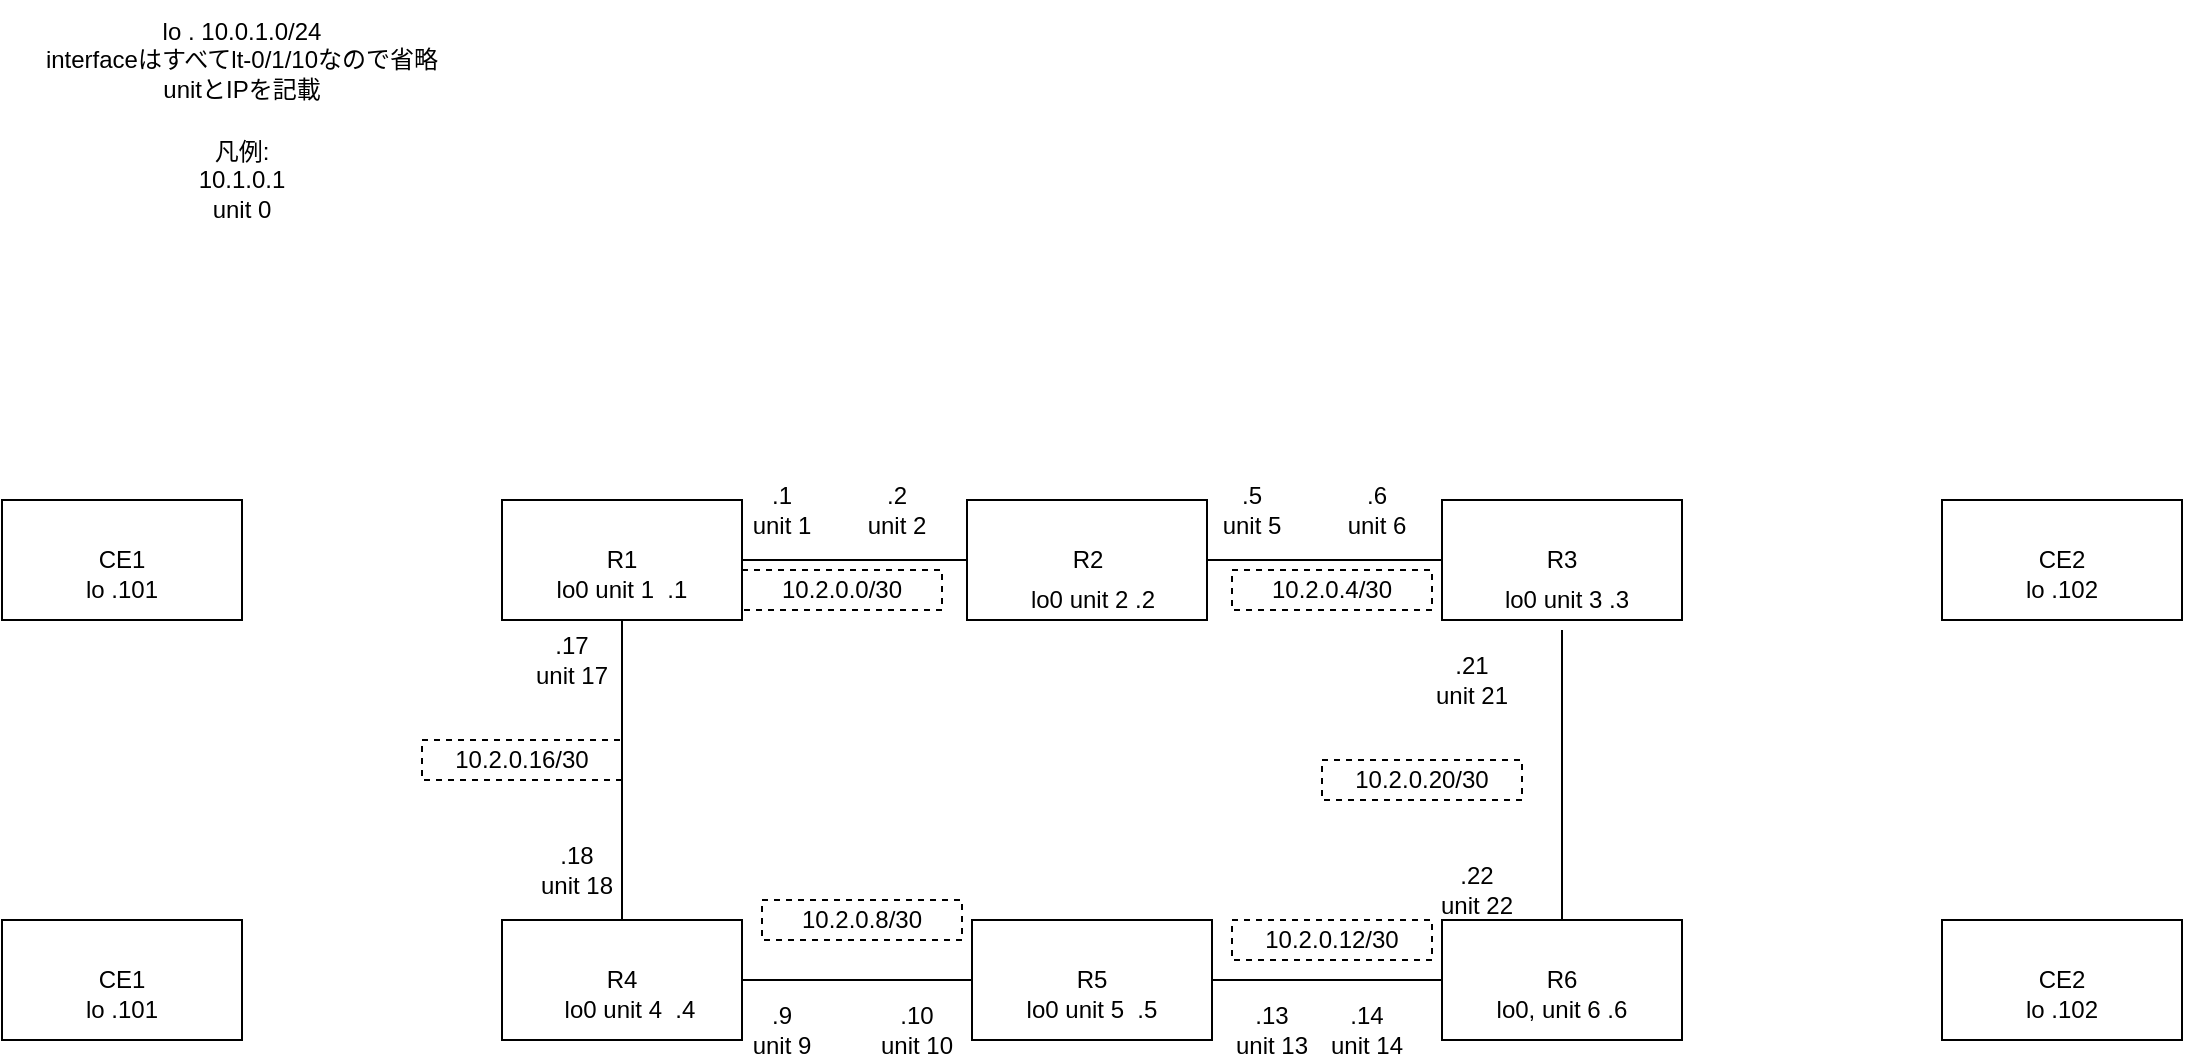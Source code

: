 <mxfile version="22.1.11" type="device">
  <diagram name="ページ1" id="0GTkpOpO7OopeRpnRRyq">
    <mxGraphModel dx="1378" dy="845" grid="1" gridSize="10" guides="1" tooltips="1" connect="1" arrows="1" fold="1" page="1" pageScale="1" pageWidth="1169" pageHeight="827" math="0" shadow="0">
      <root>
        <mxCell id="0" />
        <mxCell id="1" parent="0" />
        <mxCell id="ZURJ0r1R2V916WWdrKIT-2" value="CE1" style="rounded=0;whiteSpace=wrap;html=1;" vertex="1" parent="1">
          <mxGeometry x="10" y="610" width="120" height="60" as="geometry" />
        </mxCell>
        <mxCell id="sopoUnnTEJ3EenJI_9PH-1" value="CE1" style="rounded=0;whiteSpace=wrap;html=1;" parent="1" vertex="1">
          <mxGeometry x="10" y="400" width="120" height="60" as="geometry" />
        </mxCell>
        <mxCell id="sopoUnnTEJ3EenJI_9PH-2" value="CE2" style="rounded=0;whiteSpace=wrap;html=1;" parent="1" vertex="1">
          <mxGeometry x="980" y="400" width="120" height="60" as="geometry" />
        </mxCell>
        <mxCell id="sopoUnnTEJ3EenJI_9PH-3" value="R1" style="rounded=0;whiteSpace=wrap;html=1;" parent="1" vertex="1">
          <mxGeometry x="260" y="400" width="120" height="60" as="geometry" />
        </mxCell>
        <mxCell id="ZURJ0r1R2V916WWdrKIT-9" style="edgeStyle=orthogonalEdgeStyle;rounded=0;orthogonalLoop=1;jettySize=auto;html=1;exitX=1;exitY=0.5;exitDx=0;exitDy=0;entryX=0;entryY=0.5;entryDx=0;entryDy=0;endArrow=none;endFill=0;" edge="1" parent="1" source="sopoUnnTEJ3EenJI_9PH-4" target="ZURJ0r1R2V916WWdrKIT-5">
          <mxGeometry relative="1" as="geometry" />
        </mxCell>
        <mxCell id="sopoUnnTEJ3EenJI_9PH-4" value="R5" style="rounded=0;whiteSpace=wrap;html=1;" parent="1" vertex="1">
          <mxGeometry x="495" y="610" width="120" height="60" as="geometry" />
        </mxCell>
        <mxCell id="sopoUnnTEJ3EenJI_9PH-5" value="R2" style="rounded=0;whiteSpace=wrap;html=1;" parent="1" vertex="1">
          <mxGeometry x="492.5" y="400" width="120" height="60" as="geometry" />
        </mxCell>
        <mxCell id="sopoUnnTEJ3EenJI_9PH-6" value="R3" style="rounded=0;whiteSpace=wrap;html=1;" parent="1" vertex="1">
          <mxGeometry x="730" y="400" width="120" height="60" as="geometry" />
        </mxCell>
        <mxCell id="sopoUnnTEJ3EenJI_9PH-7" value="R4" style="rounded=0;whiteSpace=wrap;html=1;" parent="1" vertex="1">
          <mxGeometry x="260" y="610" width="120" height="60" as="geometry" />
        </mxCell>
        <mxCell id="sopoUnnTEJ3EenJI_9PH-8" value="" style="endArrow=none;html=1;rounded=0;entryX=0;entryY=0.5;entryDx=0;entryDy=0;exitX=1;exitY=0.5;exitDx=0;exitDy=0;" parent="1" source="sopoUnnTEJ3EenJI_9PH-3" target="sopoUnnTEJ3EenJI_9PH-5" edge="1">
          <mxGeometry width="50" height="50" relative="1" as="geometry">
            <mxPoint x="360" y="370" as="sourcePoint" />
            <mxPoint x="410" y="320" as="targetPoint" />
          </mxGeometry>
        </mxCell>
        <mxCell id="sopoUnnTEJ3EenJI_9PH-9" value="" style="endArrow=none;html=1;rounded=0;entryX=0.5;entryY=0;entryDx=0;entryDy=0;exitX=0.5;exitY=1;exitDx=0;exitDy=0;" parent="1" source="sopoUnnTEJ3EenJI_9PH-3" target="sopoUnnTEJ3EenJI_9PH-7" edge="1">
          <mxGeometry width="50" height="50" relative="1" as="geometry">
            <mxPoint x="340" y="514" as="sourcePoint" />
            <mxPoint x="460" y="414" as="targetPoint" />
          </mxGeometry>
        </mxCell>
        <mxCell id="sopoUnnTEJ3EenJI_9PH-10" value="" style="endArrow=none;html=1;rounded=0;exitX=1;exitY=0.5;exitDx=0;exitDy=0;entryX=0;entryY=0.5;entryDx=0;entryDy=0;" parent="1" source="sopoUnnTEJ3EenJI_9PH-5" target="sopoUnnTEJ3EenJI_9PH-6" edge="1">
          <mxGeometry width="50" height="50" relative="1" as="geometry">
            <mxPoint x="570" y="460" as="sourcePoint" />
            <mxPoint x="620" y="410" as="targetPoint" />
          </mxGeometry>
        </mxCell>
        <mxCell id="sopoUnnTEJ3EenJI_9PH-11" value="" style="endArrow=none;html=1;rounded=0;exitX=1;exitY=0.5;exitDx=0;exitDy=0;entryX=0;entryY=0.5;entryDx=0;entryDy=0;" parent="1" source="sopoUnnTEJ3EenJI_9PH-7" target="sopoUnnTEJ3EenJI_9PH-4" edge="1">
          <mxGeometry width="50" height="50" relative="1" as="geometry">
            <mxPoint x="570" y="460" as="sourcePoint" />
            <mxPoint x="620" y="410" as="targetPoint" />
          </mxGeometry>
        </mxCell>
        <mxCell id="sopoUnnTEJ3EenJI_9PH-15" value="lo0 unit 2 .2" style="text;html=1;strokeColor=none;fillColor=none;align=center;verticalAlign=middle;whiteSpace=wrap;rounded=0;" parent="1" vertex="1">
          <mxGeometry x="517.5" y="435" width="75" height="30" as="geometry" />
        </mxCell>
        <mxCell id="sopoUnnTEJ3EenJI_9PH-17" value="lo0 unit 4&amp;nbsp; .4" style="text;html=1;strokeColor=none;fillColor=none;align=center;verticalAlign=middle;whiteSpace=wrap;rounded=0;" parent="1" vertex="1">
          <mxGeometry x="280" y="640" width="87.5" height="30" as="geometry" />
        </mxCell>
        <mxCell id="sopoUnnTEJ3EenJI_9PH-18" value="lo0 unit 1&amp;nbsp; .1" style="text;html=1;strokeColor=none;fillColor=none;align=center;verticalAlign=middle;whiteSpace=wrap;rounded=0;" parent="1" vertex="1">
          <mxGeometry x="280" y="430" width="80" height="30" as="geometry" />
        </mxCell>
        <mxCell id="sopoUnnTEJ3EenJI_9PH-19" value="lo0 unit 5&amp;nbsp; .5" style="text;html=1;strokeColor=none;fillColor=none;align=center;verticalAlign=middle;whiteSpace=wrap;rounded=0;" parent="1" vertex="1">
          <mxGeometry x="510" y="640" width="90" height="30" as="geometry" />
        </mxCell>
        <mxCell id="sopoUnnTEJ3EenJI_9PH-20" value="lo .101" style="text;html=1;strokeColor=none;fillColor=none;align=center;verticalAlign=middle;whiteSpace=wrap;rounded=0;" parent="1" vertex="1">
          <mxGeometry x="40" y="430" width="60" height="30" as="geometry" />
        </mxCell>
        <mxCell id="sopoUnnTEJ3EenJI_9PH-21" value="lo .102" style="text;html=1;strokeColor=none;fillColor=none;align=center;verticalAlign=middle;whiteSpace=wrap;rounded=0;" parent="1" vertex="1">
          <mxGeometry x="1010" y="430" width="60" height="30" as="geometry" />
        </mxCell>
        <mxCell id="sopoUnnTEJ3EenJI_9PH-22" value="lo . 10.0.1.0/24&lt;br&gt;interfaceはすべてlt-0/1/10なので省略　unitとIPを記載" style="text;html=1;strokeColor=none;fillColor=none;align=center;verticalAlign=middle;whiteSpace=wrap;rounded=0;" parent="1" vertex="1">
          <mxGeometry x="30" y="150" width="200" height="60" as="geometry" />
        </mxCell>
        <mxCell id="sopoUnnTEJ3EenJI_9PH-23" value="凡例:&lt;br&gt;10.1.0.1&lt;br&gt;unit 0" style="text;html=1;strokeColor=none;fillColor=none;align=center;verticalAlign=middle;whiteSpace=wrap;rounded=0;" parent="1" vertex="1">
          <mxGeometry x="30" y="210" width="200" height="60" as="geometry" />
        </mxCell>
        <mxCell id="sopoUnnTEJ3EenJI_9PH-24" value="10.2.0.4/30" style="text;html=1;strokeColor=default;fillColor=none;align=center;verticalAlign=middle;whiteSpace=wrap;rounded=0;dashed=1;" parent="1" vertex="1">
          <mxGeometry x="625" y="435" width="100" height="20" as="geometry" />
        </mxCell>
        <mxCell id="sopoUnnTEJ3EenJI_9PH-25" value=".1&lt;br&gt;unit 1" style="text;html=1;strokeColor=none;fillColor=none;align=center;verticalAlign=middle;whiteSpace=wrap;rounded=0;" parent="1" vertex="1">
          <mxGeometry x="365" y="390" width="70" height="30" as="geometry" />
        </mxCell>
        <mxCell id="sopoUnnTEJ3EenJI_9PH-26" value=".2&lt;br&gt;unit 2" style="text;html=1;strokeColor=none;fillColor=none;align=center;verticalAlign=middle;whiteSpace=wrap;rounded=0;" parent="1" vertex="1">
          <mxGeometry x="425" y="390" width="65" height="30" as="geometry" />
        </mxCell>
        <mxCell id="sopoUnnTEJ3EenJI_9PH-27" value="10.2.0.0/30" style="text;html=1;strokeColor=default;fillColor=none;align=center;verticalAlign=middle;whiteSpace=wrap;rounded=0;dashed=1;" parent="1" vertex="1">
          <mxGeometry x="380" y="435" width="100" height="20" as="geometry" />
        </mxCell>
        <mxCell id="sopoUnnTEJ3EenJI_9PH-29" value=".5&lt;br&gt;unit 5" style="text;html=1;strokeColor=none;fillColor=none;align=center;verticalAlign=middle;whiteSpace=wrap;rounded=0;" parent="1" vertex="1">
          <mxGeometry x="600" y="390" width="70" height="30" as="geometry" />
        </mxCell>
        <mxCell id="sopoUnnTEJ3EenJI_9PH-30" value=".6&lt;br&gt;unit 6" style="text;html=1;strokeColor=none;fillColor=none;align=center;verticalAlign=middle;whiteSpace=wrap;rounded=0;" parent="1" vertex="1">
          <mxGeometry x="665" y="390" width="65" height="30" as="geometry" />
        </mxCell>
        <mxCell id="sopoUnnTEJ3EenJI_9PH-31" value="10.2.0.8/30" style="text;html=1;strokeColor=default;fillColor=none;align=center;verticalAlign=middle;whiteSpace=wrap;rounded=0;dashed=1;" parent="1" vertex="1">
          <mxGeometry x="390" y="600" width="100" height="20" as="geometry" />
        </mxCell>
        <mxCell id="sopoUnnTEJ3EenJI_9PH-32" value=".9&lt;br&gt;unit 9" style="text;html=1;strokeColor=none;fillColor=none;align=center;verticalAlign=middle;whiteSpace=wrap;rounded=0;" parent="1" vertex="1">
          <mxGeometry x="365" y="650" width="70" height="30" as="geometry" />
        </mxCell>
        <mxCell id="sopoUnnTEJ3EenJI_9PH-33" value=".10&lt;br&gt;unit 10" style="text;html=1;strokeColor=none;fillColor=none;align=center;verticalAlign=middle;whiteSpace=wrap;rounded=0;" parent="1" vertex="1">
          <mxGeometry x="435" y="650" width="65" height="30" as="geometry" />
        </mxCell>
        <mxCell id="sopoUnnTEJ3EenJI_9PH-34" value="10.2.0.12/30" style="text;html=1;strokeColor=default;fillColor=none;align=center;verticalAlign=middle;whiteSpace=wrap;rounded=0;dashed=1;" parent="1" vertex="1">
          <mxGeometry x="625" y="610" width="100" height="20" as="geometry" />
        </mxCell>
        <mxCell id="sopoUnnTEJ3EenJI_9PH-35" value=".13&lt;br&gt;unit 13" style="text;html=1;strokeColor=none;fillColor=none;align=center;verticalAlign=middle;whiteSpace=wrap;rounded=0;" parent="1" vertex="1">
          <mxGeometry x="610" y="650" width="70" height="30" as="geometry" />
        </mxCell>
        <mxCell id="sopoUnnTEJ3EenJI_9PH-36" value=".14&lt;br&gt;unit 14" style="text;html=1;strokeColor=none;fillColor=none;align=center;verticalAlign=middle;whiteSpace=wrap;rounded=0;" parent="1" vertex="1">
          <mxGeometry x="660" y="650" width="65" height="30" as="geometry" />
        </mxCell>
        <mxCell id="sopoUnnTEJ3EenJI_9PH-37" value="10.2.0.16/30" style="text;html=1;strokeColor=default;fillColor=none;align=center;verticalAlign=middle;whiteSpace=wrap;rounded=0;dashed=1;" parent="1" vertex="1">
          <mxGeometry x="220" y="520" width="100" height="20" as="geometry" />
        </mxCell>
        <mxCell id="sopoUnnTEJ3EenJI_9PH-38" value=".17&lt;br&gt;unit 17" style="text;html=1;strokeColor=none;fillColor=none;align=center;verticalAlign=middle;whiteSpace=wrap;rounded=0;" parent="1" vertex="1">
          <mxGeometry x="260" y="465" width="70" height="30" as="geometry" />
        </mxCell>
        <mxCell id="sopoUnnTEJ3EenJI_9PH-39" value=".18&lt;br&gt;unit 18" style="text;html=1;strokeColor=none;fillColor=none;align=center;verticalAlign=middle;whiteSpace=wrap;rounded=0;" parent="1" vertex="1">
          <mxGeometry x="265" y="570" width="65" height="30" as="geometry" />
        </mxCell>
        <mxCell id="ZURJ0r1R2V916WWdrKIT-1" value="lo .101" style="text;html=1;strokeColor=none;fillColor=none;align=center;verticalAlign=middle;whiteSpace=wrap;rounded=0;" vertex="1" parent="1">
          <mxGeometry x="40" y="640" width="60" height="30" as="geometry" />
        </mxCell>
        <mxCell id="ZURJ0r1R2V916WWdrKIT-3" value="CE2" style="rounded=0;whiteSpace=wrap;html=1;" vertex="1" parent="1">
          <mxGeometry x="980" y="610" width="120" height="60" as="geometry" />
        </mxCell>
        <mxCell id="ZURJ0r1R2V916WWdrKIT-4" value="lo .102" style="text;html=1;strokeColor=none;fillColor=none;align=center;verticalAlign=middle;whiteSpace=wrap;rounded=0;" vertex="1" parent="1">
          <mxGeometry x="1010" y="640" width="60" height="30" as="geometry" />
        </mxCell>
        <mxCell id="ZURJ0r1R2V916WWdrKIT-5" value="R6" style="rounded=0;whiteSpace=wrap;html=1;" vertex="1" parent="1">
          <mxGeometry x="730" y="610" width="120" height="60" as="geometry" />
        </mxCell>
        <mxCell id="ZURJ0r1R2V916WWdrKIT-6" value="lo0, unit 6 .6" style="text;html=1;strokeColor=none;fillColor=none;align=center;verticalAlign=middle;whiteSpace=wrap;rounded=0;" vertex="1" parent="1">
          <mxGeometry x="750" y="640" width="80" height="30" as="geometry" />
        </mxCell>
        <mxCell id="ZURJ0r1R2V916WWdrKIT-7" value="" style="endArrow=none;html=1;rounded=0;exitX=0.5;exitY=0;exitDx=0;exitDy=0;entryX=0.5;entryY=1;entryDx=0;entryDy=0;" edge="1" parent="1" source="ZURJ0r1R2V916WWdrKIT-5">
          <mxGeometry width="50" height="50" relative="1" as="geometry">
            <mxPoint x="790" y="575" as="sourcePoint" />
            <mxPoint x="790" y="465" as="targetPoint" />
          </mxGeometry>
        </mxCell>
        <mxCell id="ZURJ0r1R2V916WWdrKIT-11" value="10.2.0.20/30" style="text;html=1;strokeColor=default;fillColor=none;align=center;verticalAlign=middle;whiteSpace=wrap;rounded=0;dashed=1;" vertex="1" parent="1">
          <mxGeometry x="670" y="530" width="100" height="20" as="geometry" />
        </mxCell>
        <mxCell id="ZURJ0r1R2V916WWdrKIT-12" value=".21&lt;br&gt;unit 21" style="text;html=1;strokeColor=none;fillColor=none;align=center;verticalAlign=middle;whiteSpace=wrap;rounded=0;" vertex="1" parent="1">
          <mxGeometry x="710" y="475" width="70" height="30" as="geometry" />
        </mxCell>
        <mxCell id="ZURJ0r1R2V916WWdrKIT-13" value=".22&lt;br&gt;unit 22" style="text;html=1;strokeColor=none;fillColor=none;align=center;verticalAlign=middle;whiteSpace=wrap;rounded=0;" vertex="1" parent="1">
          <mxGeometry x="715" y="580" width="65" height="30" as="geometry" />
        </mxCell>
        <mxCell id="ZURJ0r1R2V916WWdrKIT-15" value="lo0 unit 3 .3" style="text;html=1;strokeColor=none;fillColor=none;align=center;verticalAlign=middle;whiteSpace=wrap;rounded=0;" vertex="1" parent="1">
          <mxGeometry x="755" y="435" width="75" height="30" as="geometry" />
        </mxCell>
      </root>
    </mxGraphModel>
  </diagram>
</mxfile>
